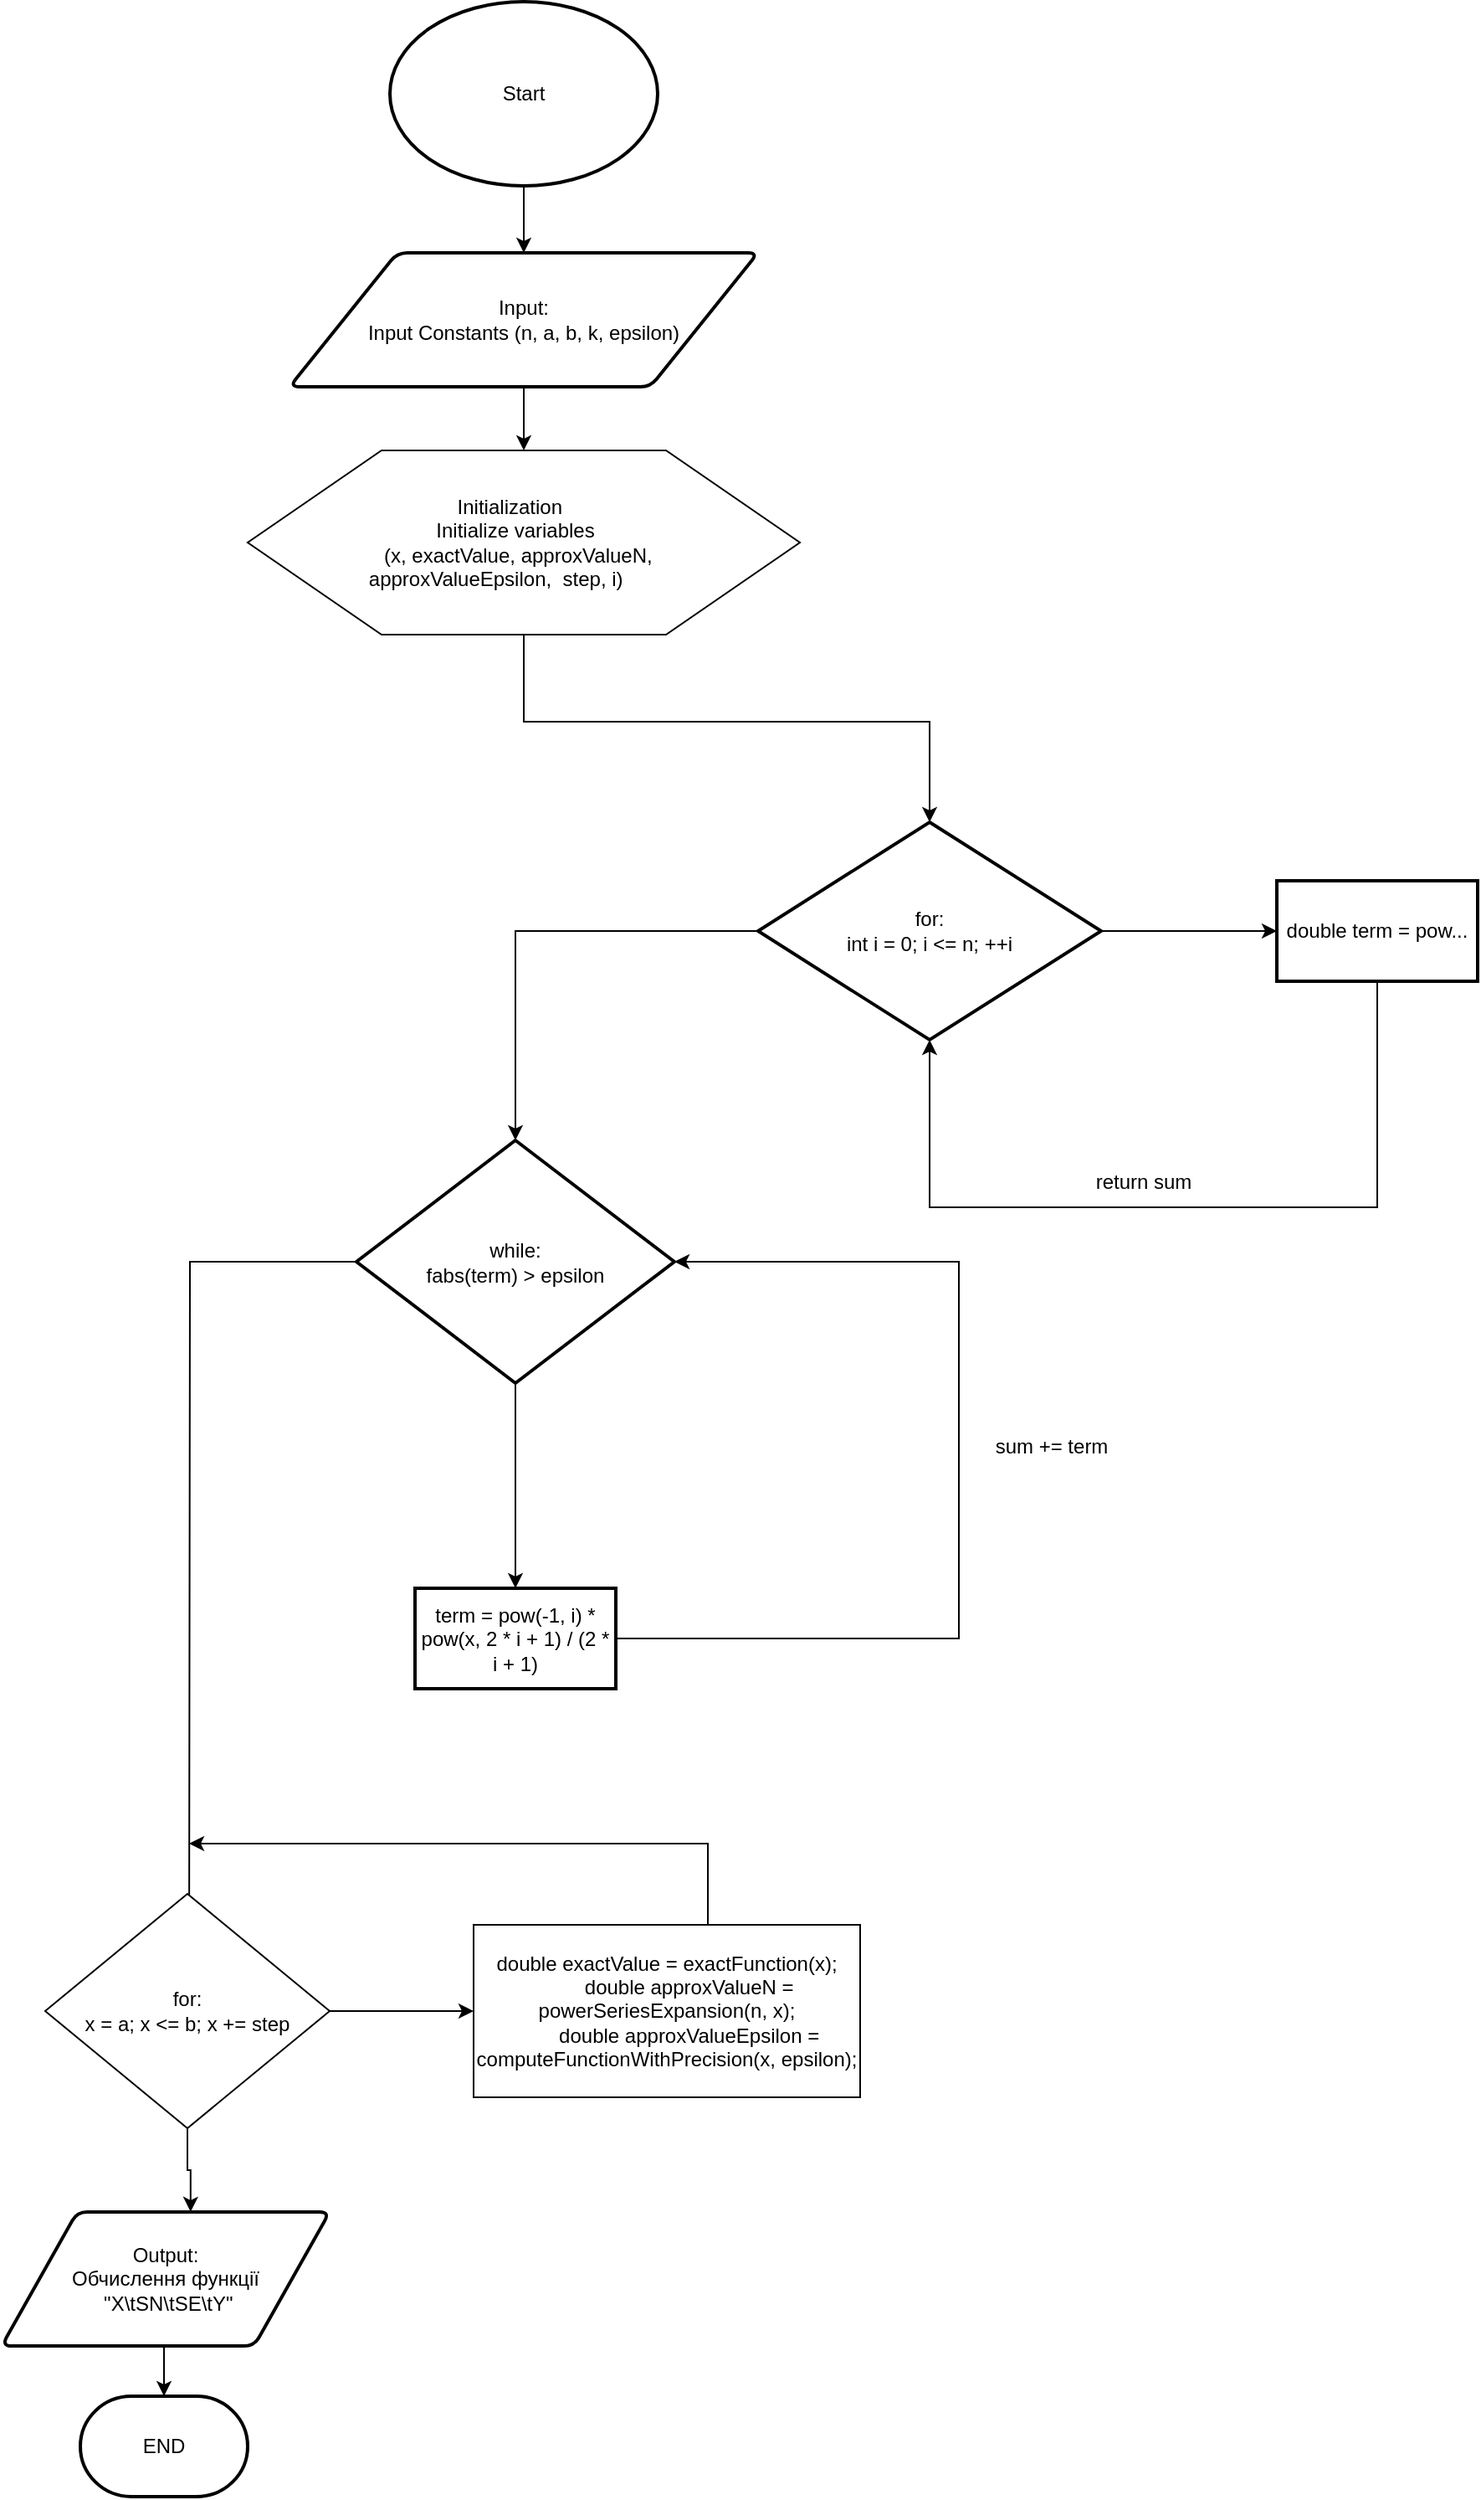 <mxfile version="22.1.4" type="device">
  <diagram name="Page-1" id="edf60f1a-56cd-e834-aa8a-f176f3a09ee4">
    <mxGraphModel dx="1810" dy="978" grid="1" gridSize="10" guides="1" tooltips="1" connect="1" arrows="1" fold="1" page="0" pageScale="1" pageWidth="1100" pageHeight="850" background="none" math="0" shadow="0">
      <root>
        <mxCell id="0" />
        <mxCell id="1" parent="0" />
        <mxCell id="pLNQmwg1PkS63C7VWEH5-3" style="edgeStyle=orthogonalEdgeStyle;rounded=0;orthogonalLoop=1;jettySize=auto;html=1;exitX=0.5;exitY=1;exitDx=0;exitDy=0;exitPerimeter=0;entryX=0.5;entryY=0;entryDx=0;entryDy=0;" parent="1" source="pLNQmwg1PkS63C7VWEH5-1" target="pLNQmwg1PkS63C7VWEH5-2" edge="1">
          <mxGeometry relative="1" as="geometry" />
        </mxCell>
        <mxCell id="pLNQmwg1PkS63C7VWEH5-1" value="Start" style="strokeWidth=2;html=1;shape=mxgraph.flowchart.start_2;whiteSpace=wrap;" parent="1" vertex="1">
          <mxGeometry x="550" y="50" width="160" height="110" as="geometry" />
        </mxCell>
        <mxCell id="pLNQmwg1PkS63C7VWEH5-18" style="edgeStyle=orthogonalEdgeStyle;rounded=0;orthogonalLoop=1;jettySize=auto;html=1;exitX=0.5;exitY=1;exitDx=0;exitDy=0;entryX=0.5;entryY=0;entryDx=0;entryDy=0;" parent="1" source="pLNQmwg1PkS63C7VWEH5-2" target="pLNQmwg1PkS63C7VWEH5-16" edge="1">
          <mxGeometry relative="1" as="geometry" />
        </mxCell>
        <mxCell id="pLNQmwg1PkS63C7VWEH5-2" value="Input:&lt;br&gt;Input Constants (n, a, b, k, epsilon)" style="shape=parallelogram;html=1;strokeWidth=2;perimeter=parallelogramPerimeter;whiteSpace=wrap;rounded=1;arcSize=12;size=0.23;" parent="1" vertex="1">
          <mxGeometry x="490" y="200" width="280" height="80" as="geometry" />
        </mxCell>
        <mxCell id="pLNQmwg1PkS63C7VWEH5-16" value="&lt;div&gt;&amp;nbsp;Initialization&amp;nbsp; &amp;nbsp; &amp;nbsp;&amp;nbsp;&lt;/div&gt;&lt;div&gt;Initialize variables&amp;nbsp; &amp;nbsp;&lt;/div&gt;&lt;div&gt;&amp;nbsp;(x, exactValue,&lt;span style=&quot;background-color: initial;&quot;&gt;&amp;nbsp;approxValueN,&amp;nbsp; &amp;nbsp;&lt;/span&gt;&lt;/div&gt;&lt;div&gt;approxValueEpsilon,&amp;nbsp;&lt;span style=&quot;background-color: initial;&quot;&gt;&amp;nbsp;step, i)&amp;nbsp; &amp;nbsp; &amp;nbsp; &amp;nbsp; &amp;nbsp;&amp;nbsp;&lt;/span&gt;&lt;/div&gt;" style="shape=hexagon;perimeter=hexagonPerimeter2;whiteSpace=wrap;html=1;fixedSize=1;size=80;" parent="1" vertex="1">
          <mxGeometry x="465" y="318" width="330" height="110" as="geometry" />
        </mxCell>
        <mxCell id="gemo5HKsJzENkjCz5rIZ-2" value="" style="edgeStyle=orthogonalEdgeStyle;rounded=0;orthogonalLoop=1;jettySize=auto;html=1;" parent="1" source="pLNQmwg1PkS63C7VWEH5-19" target="gemo5HKsJzENkjCz5rIZ-1" edge="1">
          <mxGeometry relative="1" as="geometry" />
        </mxCell>
        <mxCell id="gemo5HKsJzENkjCz5rIZ-11" value="" style="edgeStyle=orthogonalEdgeStyle;rounded=0;orthogonalLoop=1;jettySize=auto;html=1;" parent="1" source="pLNQmwg1PkS63C7VWEH5-19" target="gemo5HKsJzENkjCz5rIZ-10" edge="1">
          <mxGeometry relative="1" as="geometry" />
        </mxCell>
        <mxCell id="pLNQmwg1PkS63C7VWEH5-19" value="for:&lt;br&gt;int i = 0; i &amp;lt;= n; ++i" style="strokeWidth=2;html=1;shape=mxgraph.flowchart.decision;whiteSpace=wrap;" parent="1" vertex="1">
          <mxGeometry x="770" y="540" width="205" height="130" as="geometry" />
        </mxCell>
        <mxCell id="gemo5HKsJzENkjCz5rIZ-1" value="double term = pow..." style="whiteSpace=wrap;html=1;strokeWidth=2;" parent="1" vertex="1">
          <mxGeometry x="1080" y="575" width="120" height="60" as="geometry" />
        </mxCell>
        <mxCell id="gemo5HKsJzENkjCz5rIZ-9" value="return sum" style="text;html=1;align=center;verticalAlign=middle;resizable=0;points=[];autosize=1;strokeColor=none;fillColor=none;" parent="1" vertex="1">
          <mxGeometry x="960" y="740" width="80" height="30" as="geometry" />
        </mxCell>
        <mxCell id="gemo5HKsJzENkjCz5rIZ-19" value="" style="edgeStyle=orthogonalEdgeStyle;rounded=0;orthogonalLoop=1;jettySize=auto;html=1;" parent="1" source="gemo5HKsJzENkjCz5rIZ-10" target="gemo5HKsJzENkjCz5rIZ-18" edge="1">
          <mxGeometry relative="1" as="geometry" />
        </mxCell>
        <mxCell id="gemo5HKsJzENkjCz5rIZ-21" style="edgeStyle=orthogonalEdgeStyle;rounded=0;orthogonalLoop=1;jettySize=auto;html=1;exitX=0;exitY=0.5;exitDx=0;exitDy=0;" parent="1" source="gemo5HKsJzENkjCz5rIZ-10" edge="1">
          <mxGeometry relative="1" as="geometry">
            <mxPoint x="430" y="1240.0" as="targetPoint" />
          </mxGeometry>
        </mxCell>
        <mxCell id="gemo5HKsJzENkjCz5rIZ-10" value="while:&lt;br&gt;fabs(term) &amp;gt; epsilon" style="rhombus;whiteSpace=wrap;html=1;strokeWidth=2;" parent="1" vertex="1">
          <mxGeometry x="530" y="730" width="190" height="145" as="geometry" />
        </mxCell>
        <mxCell id="gemo5HKsJzENkjCz5rIZ-12" style="edgeStyle=orthogonalEdgeStyle;rounded=0;orthogonalLoop=1;jettySize=auto;html=1;exitX=0.5;exitY=1;exitDx=0;exitDy=0;entryX=0.5;entryY=0;entryDx=0;entryDy=0;entryPerimeter=0;" parent="1" source="pLNQmwg1PkS63C7VWEH5-16" target="pLNQmwg1PkS63C7VWEH5-19" edge="1">
          <mxGeometry relative="1" as="geometry">
            <Array as="points">
              <mxPoint x="630" y="480" />
              <mxPoint x="872" y="480" />
            </Array>
          </mxGeometry>
        </mxCell>
        <mxCell id="gemo5HKsJzENkjCz5rIZ-17" style="edgeStyle=orthogonalEdgeStyle;rounded=0;orthogonalLoop=1;jettySize=auto;html=1;exitX=0.5;exitY=1;exitDx=0;exitDy=0;entryX=0.5;entryY=1;entryDx=0;entryDy=0;entryPerimeter=0;" parent="1" source="gemo5HKsJzENkjCz5rIZ-1" target="pLNQmwg1PkS63C7VWEH5-19" edge="1">
          <mxGeometry relative="1" as="geometry">
            <Array as="points">
              <mxPoint x="1140" y="770" />
              <mxPoint x="873" y="770" />
            </Array>
          </mxGeometry>
        </mxCell>
        <mxCell id="gemo5HKsJzENkjCz5rIZ-20" style="edgeStyle=orthogonalEdgeStyle;rounded=0;orthogonalLoop=1;jettySize=auto;html=1;exitX=1;exitY=0.5;exitDx=0;exitDy=0;entryX=1;entryY=0.5;entryDx=0;entryDy=0;" parent="1" source="gemo5HKsJzENkjCz5rIZ-18" target="gemo5HKsJzENkjCz5rIZ-10" edge="1">
          <mxGeometry relative="1" as="geometry">
            <Array as="points">
              <mxPoint x="890" y="1027" />
              <mxPoint x="890" y="802" />
            </Array>
          </mxGeometry>
        </mxCell>
        <mxCell id="gemo5HKsJzENkjCz5rIZ-18" value="term = pow(-1, i) * pow(x, 2 * i + 1) / (2 * i + 1)" style="whiteSpace=wrap;html=1;strokeWidth=2;" parent="1" vertex="1">
          <mxGeometry x="565" y="997.5" width="120" height="60" as="geometry" />
        </mxCell>
        <mxCell id="YaKzaAmzFK5hTt9Ghl6a-1" value="sum += term" style="text;html=1;align=center;verticalAlign=middle;resizable=0;points=[];autosize=1;strokeColor=none;fillColor=none;" vertex="1" parent="1">
          <mxGeometry x="900" y="898" width="90" height="30" as="geometry" />
        </mxCell>
        <mxCell id="YaKzaAmzFK5hTt9Ghl6a-5" value="" style="edgeStyle=orthogonalEdgeStyle;rounded=0;orthogonalLoop=1;jettySize=auto;html=1;" edge="1" parent="1" source="YaKzaAmzFK5hTt9Ghl6a-3" target="YaKzaAmzFK5hTt9Ghl6a-4">
          <mxGeometry relative="1" as="geometry" />
        </mxCell>
        <mxCell id="YaKzaAmzFK5hTt9Ghl6a-3" value="for:&lt;br&gt;x = a; x &amp;lt;= b; x += step" style="rhombus;whiteSpace=wrap;html=1;" vertex="1" parent="1">
          <mxGeometry x="344" y="1180" width="170" height="140" as="geometry" />
        </mxCell>
        <mxCell id="YaKzaAmzFK5hTt9Ghl6a-6" style="edgeStyle=orthogonalEdgeStyle;rounded=0;orthogonalLoop=1;jettySize=auto;html=1;" edge="1" parent="1" source="YaKzaAmzFK5hTt9Ghl6a-4">
          <mxGeometry relative="1" as="geometry">
            <mxPoint x="430" y="1150" as="targetPoint" />
            <Array as="points">
              <mxPoint x="740" y="1150" />
            </Array>
          </mxGeometry>
        </mxCell>
        <mxCell id="YaKzaAmzFK5hTt9Ghl6a-4" value="&lt;div&gt;double exactValue = exactFunction(x);&lt;/div&gt;&lt;div&gt;&amp;nbsp; &amp;nbsp; &amp;nbsp; &amp;nbsp; double approxValueN = powerSeriesExpansion(n, x);&lt;/div&gt;&lt;div&gt;&amp;nbsp; &amp;nbsp; &amp;nbsp; &amp;nbsp; double approxValueEpsilon = computeFunctionWithPrecision(x, epsilon);&lt;/div&gt;" style="whiteSpace=wrap;html=1;" vertex="1" parent="1">
          <mxGeometry x="600" y="1198.5" width="231" height="103" as="geometry" />
        </mxCell>
        <mxCell id="YaKzaAmzFK5hTt9Ghl6a-7" value="Output:&lt;br&gt;Обчислення функції&lt;br&gt;&amp;nbsp;&quot;X\tSN\tSE\tY&quot;" style="shape=parallelogram;html=1;strokeWidth=2;perimeter=parallelogramPerimeter;whiteSpace=wrap;rounded=1;arcSize=12;size=0.23;" vertex="1" parent="1">
          <mxGeometry x="318" y="1370" width="196" height="80" as="geometry" />
        </mxCell>
        <mxCell id="YaKzaAmzFK5hTt9Ghl6a-8" style="edgeStyle=orthogonalEdgeStyle;rounded=0;orthogonalLoop=1;jettySize=auto;html=1;exitX=0.5;exitY=1;exitDx=0;exitDy=0;entryX=0.576;entryY=-0.001;entryDx=0;entryDy=0;entryPerimeter=0;" edge="1" parent="1" source="YaKzaAmzFK5hTt9Ghl6a-3" target="YaKzaAmzFK5hTt9Ghl6a-7">
          <mxGeometry relative="1" as="geometry" />
        </mxCell>
        <mxCell id="YaKzaAmzFK5hTt9Ghl6a-9" value="END" style="strokeWidth=2;html=1;shape=mxgraph.flowchart.terminator;whiteSpace=wrap;" vertex="1" parent="1">
          <mxGeometry x="365" y="1480" width="100" height="60" as="geometry" />
        </mxCell>
        <mxCell id="YaKzaAmzFK5hTt9Ghl6a-10" style="edgeStyle=orthogonalEdgeStyle;rounded=0;orthogonalLoop=1;jettySize=auto;html=1;exitX=0.5;exitY=1;exitDx=0;exitDy=0;entryX=0.5;entryY=0;entryDx=0;entryDy=0;entryPerimeter=0;" edge="1" parent="1" source="YaKzaAmzFK5hTt9Ghl6a-7" target="YaKzaAmzFK5hTt9Ghl6a-9">
          <mxGeometry relative="1" as="geometry" />
        </mxCell>
      </root>
    </mxGraphModel>
  </diagram>
</mxfile>
